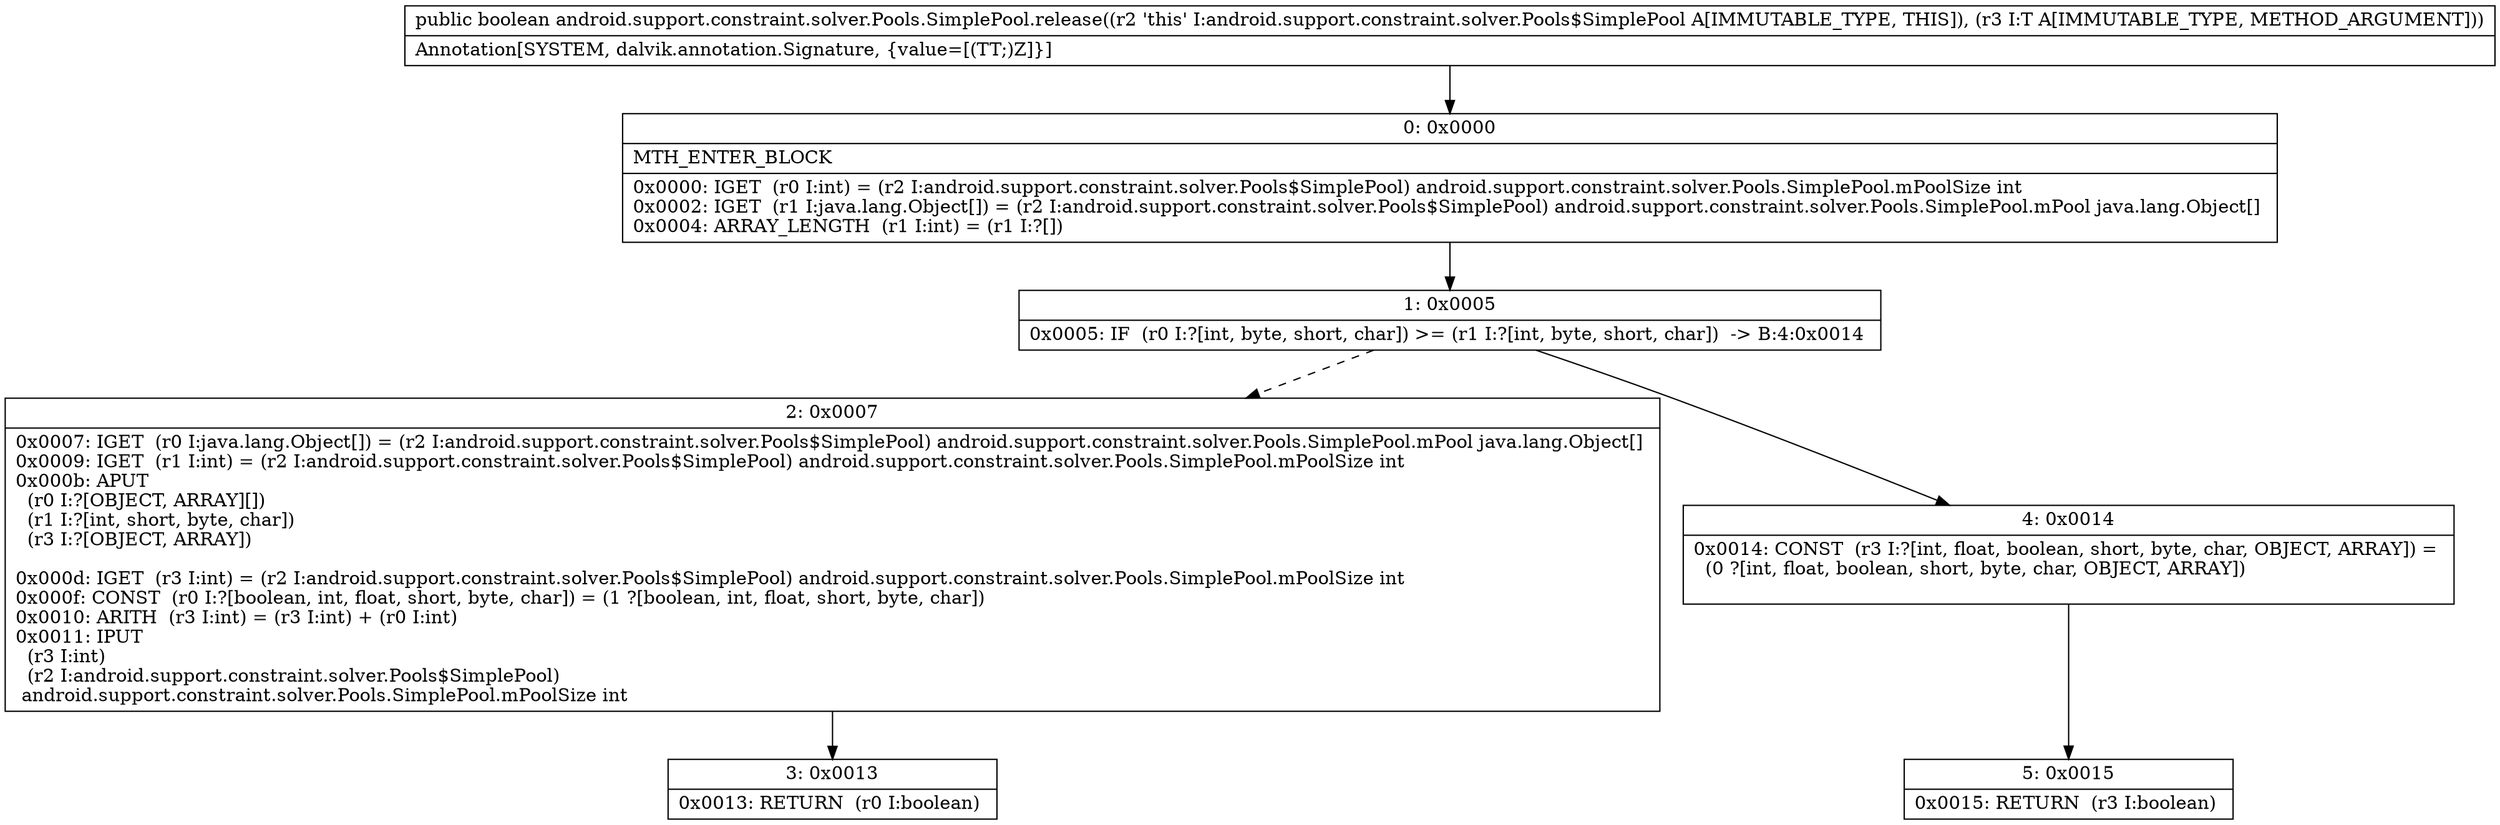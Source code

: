 digraph "CFG forandroid.support.constraint.solver.Pools.SimplePool.release(Ljava\/lang\/Object;)Z" {
Node_0 [shape=record,label="{0\:\ 0x0000|MTH_ENTER_BLOCK\l|0x0000: IGET  (r0 I:int) = (r2 I:android.support.constraint.solver.Pools$SimplePool) android.support.constraint.solver.Pools.SimplePool.mPoolSize int \l0x0002: IGET  (r1 I:java.lang.Object[]) = (r2 I:android.support.constraint.solver.Pools$SimplePool) android.support.constraint.solver.Pools.SimplePool.mPool java.lang.Object[] \l0x0004: ARRAY_LENGTH  (r1 I:int) = (r1 I:?[]) \l}"];
Node_1 [shape=record,label="{1\:\ 0x0005|0x0005: IF  (r0 I:?[int, byte, short, char]) \>= (r1 I:?[int, byte, short, char])  \-\> B:4:0x0014 \l}"];
Node_2 [shape=record,label="{2\:\ 0x0007|0x0007: IGET  (r0 I:java.lang.Object[]) = (r2 I:android.support.constraint.solver.Pools$SimplePool) android.support.constraint.solver.Pools.SimplePool.mPool java.lang.Object[] \l0x0009: IGET  (r1 I:int) = (r2 I:android.support.constraint.solver.Pools$SimplePool) android.support.constraint.solver.Pools.SimplePool.mPoolSize int \l0x000b: APUT  \l  (r0 I:?[OBJECT, ARRAY][])\l  (r1 I:?[int, short, byte, char])\l  (r3 I:?[OBJECT, ARRAY])\l \l0x000d: IGET  (r3 I:int) = (r2 I:android.support.constraint.solver.Pools$SimplePool) android.support.constraint.solver.Pools.SimplePool.mPoolSize int \l0x000f: CONST  (r0 I:?[boolean, int, float, short, byte, char]) = (1 ?[boolean, int, float, short, byte, char]) \l0x0010: ARITH  (r3 I:int) = (r3 I:int) + (r0 I:int) \l0x0011: IPUT  \l  (r3 I:int)\l  (r2 I:android.support.constraint.solver.Pools$SimplePool)\l android.support.constraint.solver.Pools.SimplePool.mPoolSize int \l}"];
Node_3 [shape=record,label="{3\:\ 0x0013|0x0013: RETURN  (r0 I:boolean) \l}"];
Node_4 [shape=record,label="{4\:\ 0x0014|0x0014: CONST  (r3 I:?[int, float, boolean, short, byte, char, OBJECT, ARRAY]) = \l  (0 ?[int, float, boolean, short, byte, char, OBJECT, ARRAY])\l \l}"];
Node_5 [shape=record,label="{5\:\ 0x0015|0x0015: RETURN  (r3 I:boolean) \l}"];
MethodNode[shape=record,label="{public boolean android.support.constraint.solver.Pools.SimplePool.release((r2 'this' I:android.support.constraint.solver.Pools$SimplePool A[IMMUTABLE_TYPE, THIS]), (r3 I:T A[IMMUTABLE_TYPE, METHOD_ARGUMENT]))  | Annotation[SYSTEM, dalvik.annotation.Signature, \{value=[(TT;)Z]\}]\l}"];
MethodNode -> Node_0;
Node_0 -> Node_1;
Node_1 -> Node_2[style=dashed];
Node_1 -> Node_4;
Node_2 -> Node_3;
Node_4 -> Node_5;
}

